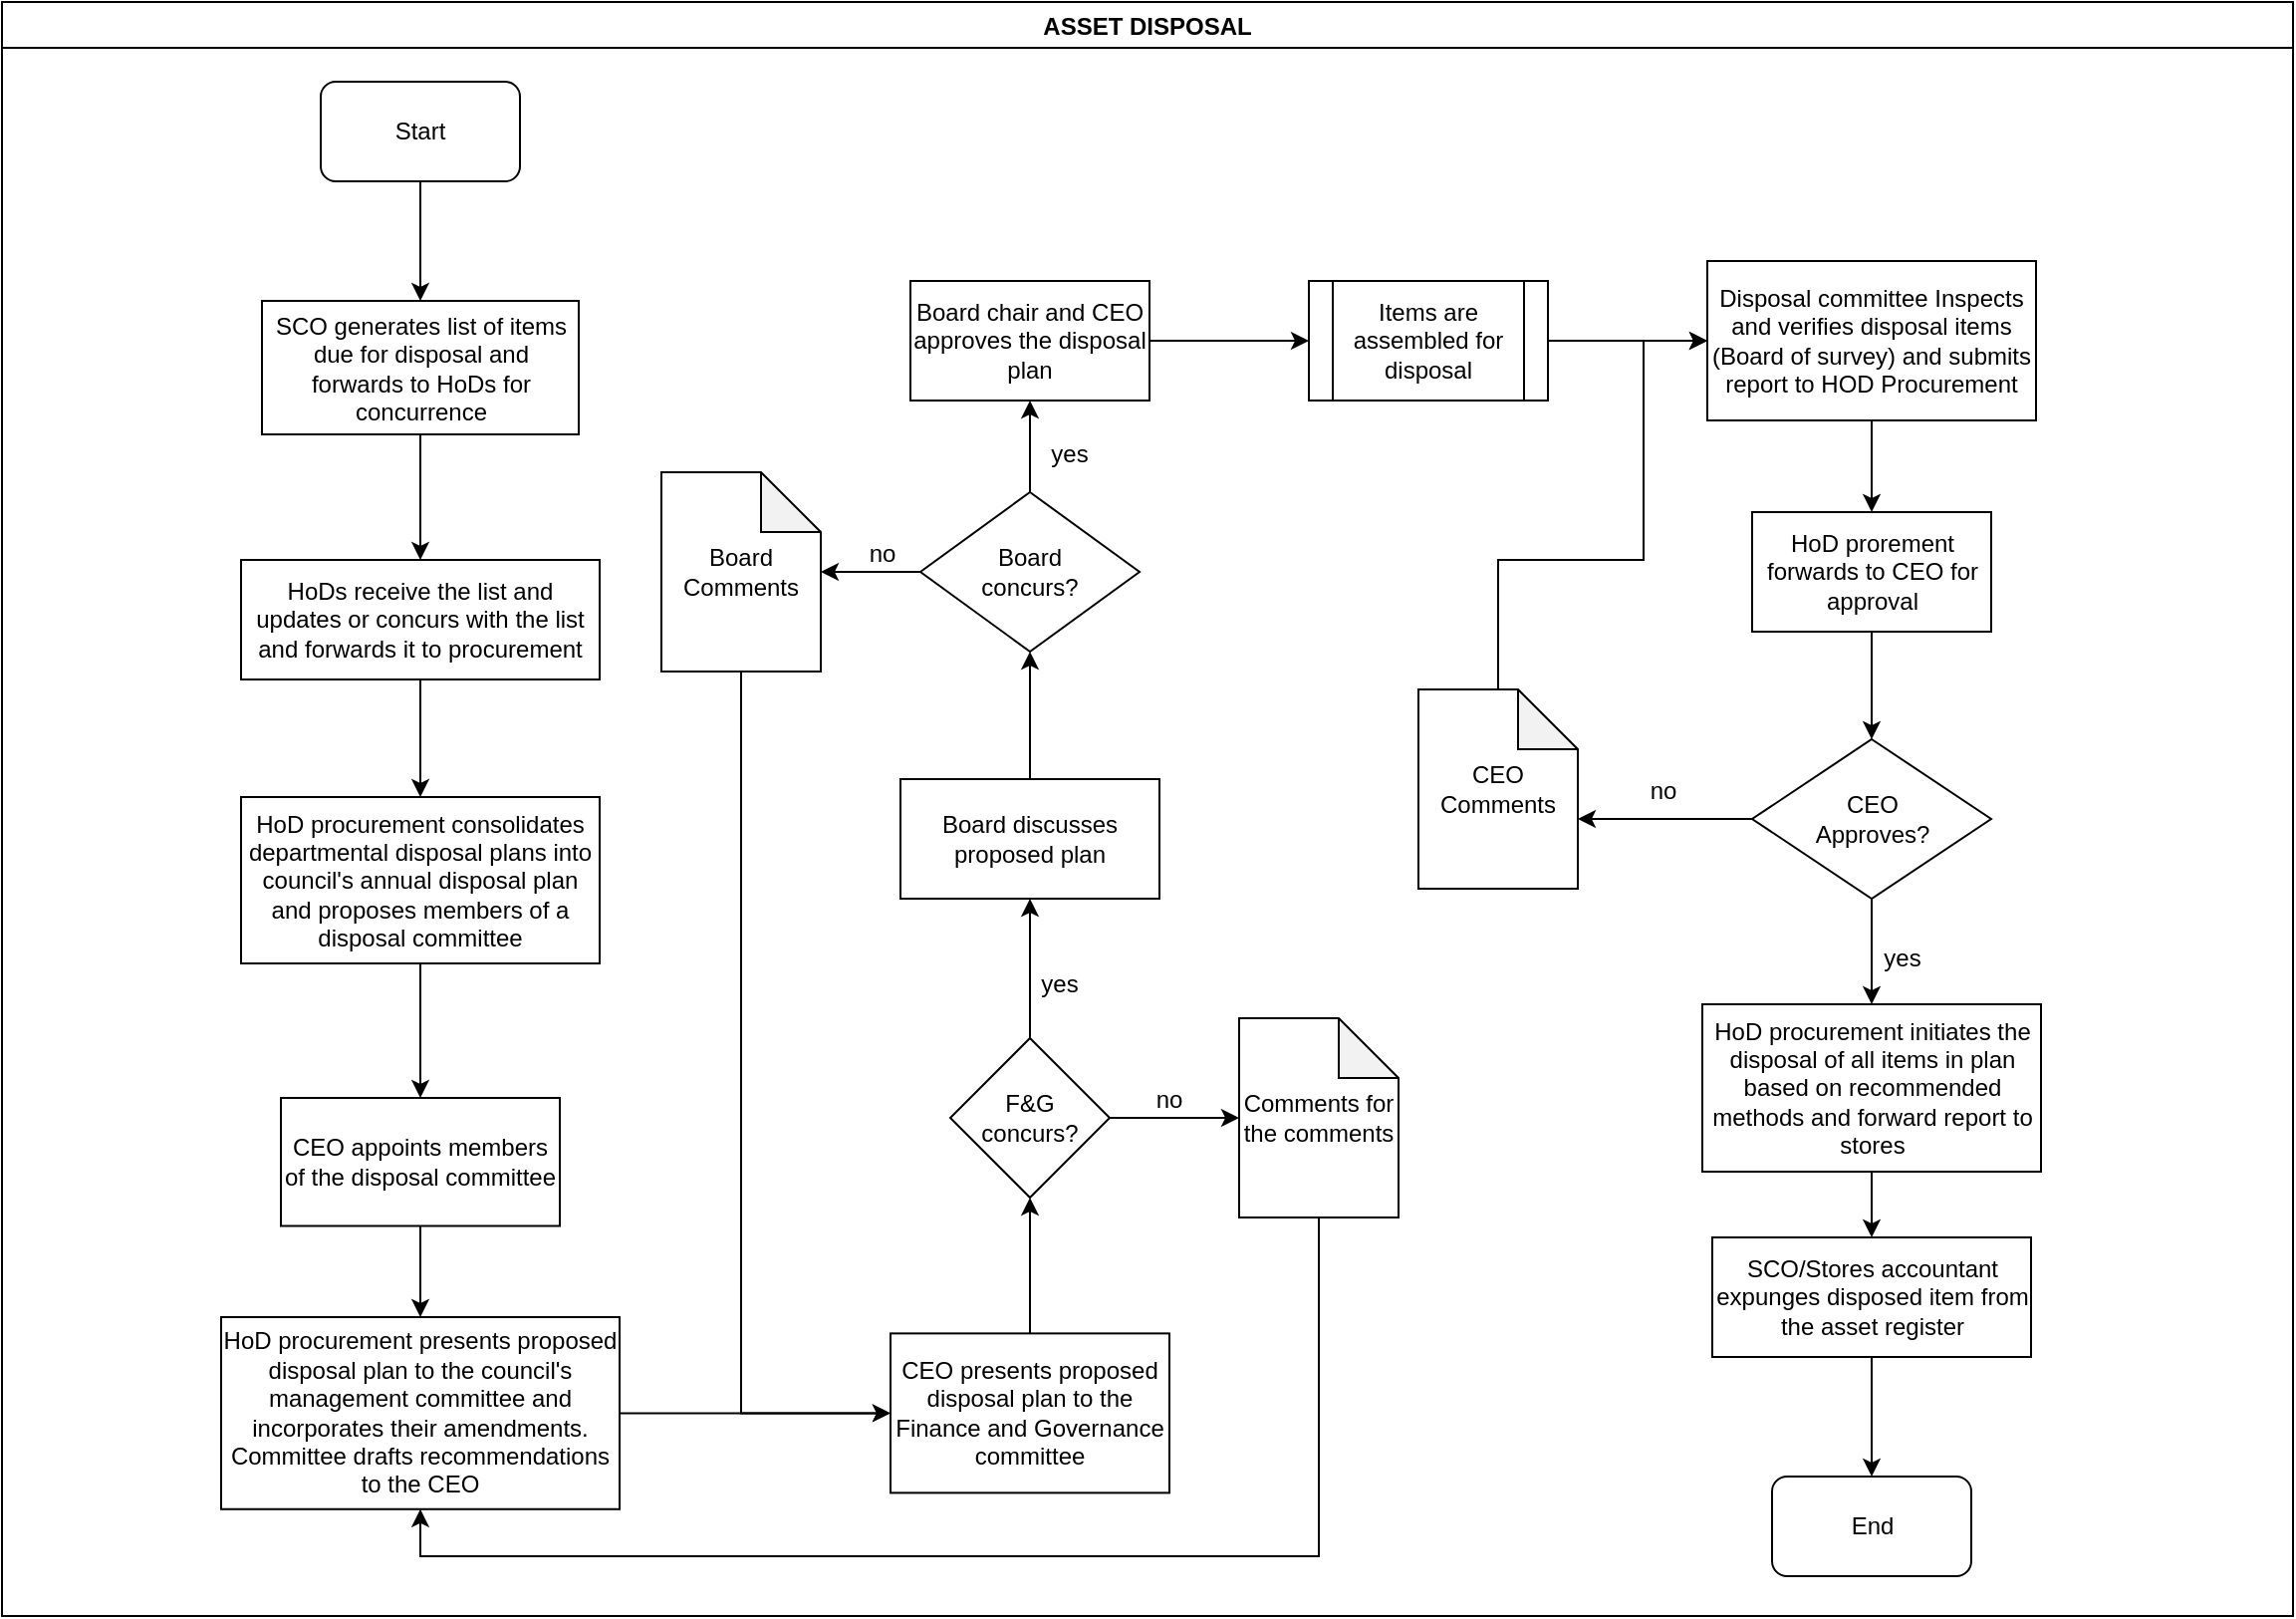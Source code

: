 <mxfile version="14.0.0" type="github">
  <diagram id="disdCqiPiTS09RIq2GX-" name="Page-1">
    <mxGraphModel dx="1038" dy="547" grid="1" gridSize="10" guides="1" tooltips="1" connect="1" arrows="1" fold="1" page="1" pageScale="1" pageWidth="1169" pageHeight="827" math="0" shadow="0">
      <root>
        <mxCell id="0" />
        <mxCell id="1" parent="0" />
        <mxCell id="XibfLzeqJBqNHer66UN9-2" value="ASSET DISPOSAL" style="swimlane;startSize=23;" vertex="1" parent="1">
          <mxGeometry x="10" y="10" width="1150" height="810" as="geometry" />
        </mxCell>
        <mxCell id="XibfLzeqJBqNHer66UN9-3" value="Start" style="rounded=1;whiteSpace=wrap;html=1;" vertex="1" parent="XibfLzeqJBqNHer66UN9-2">
          <mxGeometry x="160" y="40" width="100" height="50" as="geometry" />
        </mxCell>
        <mxCell id="XibfLzeqJBqNHer66UN9-4" value="SCO generates list of items due for disposal and forwards to HoDs for concurrence" style="rounded=0;whiteSpace=wrap;html=1;" vertex="1" parent="XibfLzeqJBqNHer66UN9-2">
          <mxGeometry x="130.5" y="150" width="159" height="67" as="geometry" />
        </mxCell>
        <mxCell id="XibfLzeqJBqNHer66UN9-5" value="" style="edgeStyle=orthogonalEdgeStyle;rounded=0;orthogonalLoop=1;jettySize=auto;html=1;entryX=0.5;entryY=0;entryDx=0;entryDy=0;" edge="1" parent="XibfLzeqJBqNHer66UN9-2" source="XibfLzeqJBqNHer66UN9-3" target="XibfLzeqJBqNHer66UN9-4">
          <mxGeometry relative="1" as="geometry">
            <mxPoint x="210" y="165" as="targetPoint" />
          </mxGeometry>
        </mxCell>
        <mxCell id="XibfLzeqJBqNHer66UN9-6" value="HoDs receive the list and updates or concurs with the list and forwards it to procurement" style="whiteSpace=wrap;html=1;rounded=0;" vertex="1" parent="XibfLzeqJBqNHer66UN9-2">
          <mxGeometry x="120" y="280" width="180" height="60" as="geometry" />
        </mxCell>
        <mxCell id="XibfLzeqJBqNHer66UN9-7" value="" style="edgeStyle=orthogonalEdgeStyle;rounded=0;orthogonalLoop=1;jettySize=auto;html=1;" edge="1" parent="XibfLzeqJBqNHer66UN9-2" source="XibfLzeqJBqNHer66UN9-4" target="XibfLzeqJBqNHer66UN9-6">
          <mxGeometry relative="1" as="geometry" />
        </mxCell>
        <mxCell id="XibfLzeqJBqNHer66UN9-8" value="HoD procurement consolidates departmental disposal plans into council&#39;s annual disposal plan and proposes members of a disposal committee" style="whiteSpace=wrap;html=1;rounded=0;" vertex="1" parent="XibfLzeqJBqNHer66UN9-2">
          <mxGeometry x="120" y="399" width="180" height="83.5" as="geometry" />
        </mxCell>
        <mxCell id="XibfLzeqJBqNHer66UN9-9" value="" style="edgeStyle=orthogonalEdgeStyle;rounded=0;orthogonalLoop=1;jettySize=auto;html=1;" edge="1" parent="XibfLzeqJBqNHer66UN9-2" source="XibfLzeqJBqNHer66UN9-6" target="XibfLzeqJBqNHer66UN9-8">
          <mxGeometry relative="1" as="geometry" />
        </mxCell>
        <mxCell id="XibfLzeqJBqNHer66UN9-10" value="CEO appoints members of the disposal committee" style="whiteSpace=wrap;html=1;rounded=0;" vertex="1" parent="XibfLzeqJBqNHer66UN9-2">
          <mxGeometry x="140" y="550" width="140" height="64.25" as="geometry" />
        </mxCell>
        <mxCell id="XibfLzeqJBqNHer66UN9-11" value="" style="edgeStyle=orthogonalEdgeStyle;rounded=0;orthogonalLoop=1;jettySize=auto;html=1;" edge="1" parent="XibfLzeqJBqNHer66UN9-2" source="XibfLzeqJBqNHer66UN9-8" target="XibfLzeqJBqNHer66UN9-10">
          <mxGeometry relative="1" as="geometry" />
        </mxCell>
        <mxCell id="XibfLzeqJBqNHer66UN9-12" value="CEO presents proposed disposal plan to the Finance and Governance committee" style="whiteSpace=wrap;html=1;rounded=0;" vertex="1" parent="XibfLzeqJBqNHer66UN9-2">
          <mxGeometry x="446" y="668.19" width="140" height="80" as="geometry" />
        </mxCell>
        <mxCell id="XibfLzeqJBqNHer66UN9-13" value="&lt;div&gt;F&amp;amp;G&lt;br&gt;&lt;/div&gt;&lt;div&gt;concurs?&lt;/div&gt;" style="rhombus;whiteSpace=wrap;html=1;" vertex="1" parent="XibfLzeqJBqNHer66UN9-2">
          <mxGeometry x="476" y="520" width="80" height="80" as="geometry" />
        </mxCell>
        <mxCell id="XibfLzeqJBqNHer66UN9-14" value="" style="edgeStyle=orthogonalEdgeStyle;rounded=0;orthogonalLoop=1;jettySize=auto;html=1;" edge="1" parent="XibfLzeqJBqNHer66UN9-2" source="XibfLzeqJBqNHer66UN9-12" target="XibfLzeqJBqNHer66UN9-13">
          <mxGeometry relative="1" as="geometry">
            <mxPoint x="516" y="578.19" as="targetPoint" />
          </mxGeometry>
        </mxCell>
        <mxCell id="XibfLzeqJBqNHer66UN9-15" value="Board discusses proposed plan" style="whiteSpace=wrap;html=1;" vertex="1" parent="XibfLzeqJBqNHer66UN9-2">
          <mxGeometry x="451" y="390" width="130" height="60" as="geometry" />
        </mxCell>
        <mxCell id="XibfLzeqJBqNHer66UN9-16" value="" style="edgeStyle=orthogonalEdgeStyle;rounded=0;orthogonalLoop=1;jettySize=auto;html=1;" edge="1" parent="XibfLzeqJBqNHer66UN9-2" source="XibfLzeqJBqNHer66UN9-13" target="XibfLzeqJBqNHer66UN9-15">
          <mxGeometry relative="1" as="geometry" />
        </mxCell>
        <mxCell id="XibfLzeqJBqNHer66UN9-17" value="yes" style="text;html=1;strokeColor=none;fillColor=none;align=center;verticalAlign=middle;whiteSpace=wrap;rounded=0;" vertex="1" parent="XibfLzeqJBqNHer66UN9-2">
          <mxGeometry x="511" y="483" width="40" height="20" as="geometry" />
        </mxCell>
        <mxCell id="XibfLzeqJBqNHer66UN9-18" value="Comments for the comments" style="shape=note;whiteSpace=wrap;html=1;backgroundOutline=1;darkOpacity=0.05;" vertex="1" parent="XibfLzeqJBqNHer66UN9-2">
          <mxGeometry x="621" y="510" width="80" height="100" as="geometry" />
        </mxCell>
        <mxCell id="XibfLzeqJBqNHer66UN9-19" value="" style="edgeStyle=orthogonalEdgeStyle;rounded=0;orthogonalLoop=1;jettySize=auto;html=1;entryX=0;entryY=0.5;entryDx=0;entryDy=0;entryPerimeter=0;" edge="1" parent="XibfLzeqJBqNHer66UN9-2" source="XibfLzeqJBqNHer66UN9-13" target="XibfLzeqJBqNHer66UN9-18">
          <mxGeometry relative="1" as="geometry">
            <mxPoint x="616" y="560" as="targetPoint" />
          </mxGeometry>
        </mxCell>
        <mxCell id="XibfLzeqJBqNHer66UN9-20" value="Board chair and CEO approves the disposal plan" style="whiteSpace=wrap;html=1;" vertex="1" parent="XibfLzeqJBqNHer66UN9-2">
          <mxGeometry x="456" y="140" width="120" height="60" as="geometry" />
        </mxCell>
        <mxCell id="XibfLzeqJBqNHer66UN9-21" value="yes" style="text;html=1;strokeColor=none;fillColor=none;align=center;verticalAlign=middle;whiteSpace=wrap;rounded=0;" vertex="1" parent="XibfLzeqJBqNHer66UN9-2">
          <mxGeometry x="516" y="217" width="40" height="20" as="geometry" />
        </mxCell>
        <mxCell id="XibfLzeqJBqNHer66UN9-22" value="Board Comments" style="shape=note;whiteSpace=wrap;html=1;backgroundOutline=1;darkOpacity=0.05;" vertex="1" parent="XibfLzeqJBqNHer66UN9-2">
          <mxGeometry x="331" y="236" width="80" height="100" as="geometry" />
        </mxCell>
        <mxCell id="XibfLzeqJBqNHer66UN9-23" value="" style="edgeStyle=orthogonalEdgeStyle;rounded=0;orthogonalLoop=1;jettySize=auto;html=1;entryX=0;entryY=0.5;entryDx=0;entryDy=0;" edge="1" parent="XibfLzeqJBqNHer66UN9-2" source="XibfLzeqJBqNHer66UN9-22" target="XibfLzeqJBqNHer66UN9-12">
          <mxGeometry relative="1" as="geometry">
            <mxPoint x="371" y="436" as="targetPoint" />
            <Array as="points">
              <mxPoint x="371" y="708" />
            </Array>
          </mxGeometry>
        </mxCell>
        <mxCell id="XibfLzeqJBqNHer66UN9-24" value="&lt;div&gt;CEO&lt;/div&gt;&lt;div&gt;Approves?&lt;/div&gt;" style="rhombus;whiteSpace=wrap;html=1;" vertex="1" parent="XibfLzeqJBqNHer66UN9-2">
          <mxGeometry x="878.5" y="370" width="120" height="80" as="geometry" />
        </mxCell>
        <mxCell id="XibfLzeqJBqNHer66UN9-25" value="HoD procurement initiates the disposal of all items in plan based on recommended methods and forward report to stores" style="whiteSpace=wrap;html=1;" vertex="1" parent="XibfLzeqJBqNHer66UN9-2">
          <mxGeometry x="853.5" y="503" width="170" height="84" as="geometry" />
        </mxCell>
        <mxCell id="XibfLzeqJBqNHer66UN9-26" value="" style="edgeStyle=orthogonalEdgeStyle;rounded=0;orthogonalLoop=1;jettySize=auto;html=1;" edge="1" parent="XibfLzeqJBqNHer66UN9-2" source="XibfLzeqJBqNHer66UN9-24" target="XibfLzeqJBqNHer66UN9-25">
          <mxGeometry relative="1" as="geometry" />
        </mxCell>
        <mxCell id="XibfLzeqJBqNHer66UN9-27" value="SCO/Stores accountant expunges disposed item from the asset register" style="whiteSpace=wrap;html=1;" vertex="1" parent="XibfLzeqJBqNHer66UN9-2">
          <mxGeometry x="858.5" y="620" width="160" height="60" as="geometry" />
        </mxCell>
        <mxCell id="XibfLzeqJBqNHer66UN9-28" value="" style="edgeStyle=orthogonalEdgeStyle;rounded=0;orthogonalLoop=1;jettySize=auto;html=1;" edge="1" parent="XibfLzeqJBqNHer66UN9-2" source="XibfLzeqJBqNHer66UN9-25" target="XibfLzeqJBqNHer66UN9-27">
          <mxGeometry relative="1" as="geometry" />
        </mxCell>
        <mxCell id="XibfLzeqJBqNHer66UN9-29" value="HoD prorement forwards to CEO for approval" style="whiteSpace=wrap;html=1;" vertex="1" parent="XibfLzeqJBqNHer66UN9-2">
          <mxGeometry x="878.5" y="256" width="120" height="60" as="geometry" />
        </mxCell>
        <mxCell id="XibfLzeqJBqNHer66UN9-30" value="" style="edgeStyle=orthogonalEdgeStyle;rounded=0;orthogonalLoop=1;jettySize=auto;html=1;" edge="1" parent="XibfLzeqJBqNHer66UN9-2" source="XibfLzeqJBqNHer66UN9-29" target="XibfLzeqJBqNHer66UN9-24">
          <mxGeometry relative="1" as="geometry" />
        </mxCell>
        <mxCell id="XibfLzeqJBqNHer66UN9-31" value="yes" style="text;html=1;strokeColor=none;fillColor=none;align=center;verticalAlign=middle;whiteSpace=wrap;rounded=0;" vertex="1" parent="XibfLzeqJBqNHer66UN9-2">
          <mxGeometry x="934" y="470" width="40" height="20" as="geometry" />
        </mxCell>
        <mxCell id="XibfLzeqJBqNHer66UN9-32" value="End" style="rounded=1;whiteSpace=wrap;html=1;" vertex="1" parent="XibfLzeqJBqNHer66UN9-2">
          <mxGeometry x="888.5" y="740" width="100" height="50" as="geometry" />
        </mxCell>
        <mxCell id="XibfLzeqJBqNHer66UN9-33" value="" style="edgeStyle=orthogonalEdgeStyle;rounded=0;orthogonalLoop=1;jettySize=auto;html=1;" edge="1" parent="XibfLzeqJBqNHer66UN9-2" source="XibfLzeqJBqNHer66UN9-27" target="XibfLzeqJBqNHer66UN9-32">
          <mxGeometry relative="1" as="geometry">
            <mxPoint x="938.5" y="770" as="targetPoint" />
          </mxGeometry>
        </mxCell>
        <mxCell id="XibfLzeqJBqNHer66UN9-34" value="CEO Comments" style="shape=note;whiteSpace=wrap;html=1;backgroundOutline=1;darkOpacity=0.05;" vertex="1" parent="XibfLzeqJBqNHer66UN9-2">
          <mxGeometry x="711" y="345" width="80" height="100" as="geometry" />
        </mxCell>
        <mxCell id="XibfLzeqJBqNHer66UN9-35" value="" style="edgeStyle=orthogonalEdgeStyle;rounded=0;orthogonalLoop=1;jettySize=auto;html=1;entryX=0;entryY=0;entryDx=80;entryDy=65;entryPerimeter=0;" edge="1" parent="XibfLzeqJBqNHer66UN9-2" source="XibfLzeqJBqNHer66UN9-24" target="XibfLzeqJBqNHer66UN9-34">
          <mxGeometry relative="1" as="geometry">
            <mxPoint x="798.5" y="410" as="targetPoint" />
          </mxGeometry>
        </mxCell>
        <mxCell id="XibfLzeqJBqNHer66UN9-36" value="no" style="text;html=1;strokeColor=none;fillColor=none;align=center;verticalAlign=middle;whiteSpace=wrap;rounded=0;" vertex="1" parent="XibfLzeqJBqNHer66UN9-2">
          <mxGeometry x="814" y="386" width="40" height="20" as="geometry" />
        </mxCell>
        <mxCell id="XibfLzeqJBqNHer66UN9-37" value="" style="edgeStyle=orthogonalEdgeStyle;rounded=0;orthogonalLoop=1;jettySize=auto;html=1;" edge="1" parent="1" source="XibfLzeqJBqNHer66UN9-38" target="XibfLzeqJBqNHer66UN9-12">
          <mxGeometry relative="1" as="geometry" />
        </mxCell>
        <mxCell id="XibfLzeqJBqNHer66UN9-38" value="HoD procurement presents proposed disposal plan to the council&#39;s management committee and incorporates their amendments. Committee drafts recommendations to the CEO" style="whiteSpace=wrap;html=1;rounded=0;" vertex="1" parent="1">
          <mxGeometry x="120" y="670" width="200" height="96.38" as="geometry" />
        </mxCell>
        <mxCell id="XibfLzeqJBqNHer66UN9-39" value="" style="edgeStyle=orthogonalEdgeStyle;rounded=0;orthogonalLoop=1;jettySize=auto;html=1;" edge="1" parent="1" source="XibfLzeqJBqNHer66UN9-10" target="XibfLzeqJBqNHer66UN9-38">
          <mxGeometry relative="1" as="geometry" />
        </mxCell>
        <mxCell id="XibfLzeqJBqNHer66UN9-40" value="" style="edgeStyle=orthogonalEdgeStyle;rounded=0;orthogonalLoop=1;jettySize=auto;html=1;entryX=0.5;entryY=1;entryDx=0;entryDy=0;exitX=0.5;exitY=1;exitDx=0;exitDy=0;exitPerimeter=0;" edge="1" parent="1" source="XibfLzeqJBqNHer66UN9-18" target="XibfLzeqJBqNHer66UN9-38">
          <mxGeometry relative="1" as="geometry">
            <mxPoint x="701" y="600" as="sourcePoint" />
            <mxPoint x="686" y="680" as="targetPoint" />
            <Array as="points">
              <mxPoint x="671" y="790" />
              <mxPoint x="220" y="790" />
            </Array>
          </mxGeometry>
        </mxCell>
        <mxCell id="XibfLzeqJBqNHer66UN9-41" value="no" style="text;html=1;strokeColor=none;fillColor=none;align=center;verticalAlign=middle;whiteSpace=wrap;rounded=0;" vertex="1" parent="1">
          <mxGeometry x="576" y="551" width="40" height="20" as="geometry" />
        </mxCell>
        <mxCell id="XibfLzeqJBqNHer66UN9-42" value="" style="edgeStyle=orthogonalEdgeStyle;rounded=0;orthogonalLoop=1;jettySize=auto;html=1;" edge="1" parent="1" source="XibfLzeqJBqNHer66UN9-44" target="XibfLzeqJBqNHer66UN9-20">
          <mxGeometry relative="1" as="geometry" />
        </mxCell>
        <mxCell id="XibfLzeqJBqNHer66UN9-43" value="" style="edgeStyle=orthogonalEdgeStyle;rounded=0;orthogonalLoop=1;jettySize=auto;html=1;" edge="1" parent="1" source="XibfLzeqJBqNHer66UN9-44" target="XibfLzeqJBqNHer66UN9-22">
          <mxGeometry relative="1" as="geometry">
            <mxPoint x="656" y="296" as="targetPoint" />
          </mxGeometry>
        </mxCell>
        <mxCell id="XibfLzeqJBqNHer66UN9-44" value="&lt;div&gt;Board&lt;/div&gt;&lt;div&gt;concurs?&lt;/div&gt;" style="rhombus;whiteSpace=wrap;html=1;" vertex="1" parent="1">
          <mxGeometry x="471" y="256" width="110" height="80" as="geometry" />
        </mxCell>
        <mxCell id="XibfLzeqJBqNHer66UN9-45" value="" style="edgeStyle=orthogonalEdgeStyle;rounded=0;orthogonalLoop=1;jettySize=auto;html=1;" edge="1" parent="1" source="XibfLzeqJBqNHer66UN9-15" target="XibfLzeqJBqNHer66UN9-44">
          <mxGeometry relative="1" as="geometry" />
        </mxCell>
        <mxCell id="XibfLzeqJBqNHer66UN9-46" value="" style="edgeStyle=orthogonalEdgeStyle;rounded=0;orthogonalLoop=1;jettySize=auto;html=1;" edge="1" parent="1" source="XibfLzeqJBqNHer66UN9-47" target="XibfLzeqJBqNHer66UN9-50">
          <mxGeometry relative="1" as="geometry" />
        </mxCell>
        <mxCell id="XibfLzeqJBqNHer66UN9-47" value="Items are assembled for disposal" style="shape=process;whiteSpace=wrap;html=1;backgroundOutline=1;" vertex="1" parent="1">
          <mxGeometry x="666" y="150" width="120" height="60" as="geometry" />
        </mxCell>
        <mxCell id="XibfLzeqJBqNHer66UN9-48" value="" style="edgeStyle=orthogonalEdgeStyle;rounded=0;orthogonalLoop=1;jettySize=auto;html=1;" edge="1" parent="1" source="XibfLzeqJBqNHer66UN9-20" target="XibfLzeqJBqNHer66UN9-47">
          <mxGeometry relative="1" as="geometry" />
        </mxCell>
        <mxCell id="XibfLzeqJBqNHer66UN9-49" value="" style="edgeStyle=orthogonalEdgeStyle;rounded=0;orthogonalLoop=1;jettySize=auto;html=1;" edge="1" parent="1" source="XibfLzeqJBqNHer66UN9-50" target="XibfLzeqJBqNHer66UN9-29">
          <mxGeometry relative="1" as="geometry" />
        </mxCell>
        <mxCell id="XibfLzeqJBqNHer66UN9-50" value="Disposal committee Inspects and verifies disposal items (Board of survey) and submits report to HOD Procurement" style="whiteSpace=wrap;html=1;" vertex="1" parent="1">
          <mxGeometry x="866" y="140" width="165" height="80" as="geometry" />
        </mxCell>
        <mxCell id="XibfLzeqJBqNHer66UN9-51" value="" style="edgeStyle=orthogonalEdgeStyle;rounded=0;orthogonalLoop=1;jettySize=auto;html=1;entryX=0;entryY=0.5;entryDx=0;entryDy=0;" edge="1" parent="1" source="XibfLzeqJBqNHer66UN9-34" target="XibfLzeqJBqNHer66UN9-50">
          <mxGeometry relative="1" as="geometry">
            <mxPoint x="761" y="255" as="targetPoint" />
            <Array as="points">
              <mxPoint x="761" y="290" />
              <mxPoint x="834" y="290" />
              <mxPoint x="834" y="180" />
            </Array>
          </mxGeometry>
        </mxCell>
        <mxCell id="XibfLzeqJBqNHer66UN9-52" value="no" style="text;html=1;strokeColor=none;fillColor=none;align=center;verticalAlign=middle;whiteSpace=wrap;rounded=0;" vertex="1" parent="1">
          <mxGeometry x="432" y="277" width="40" height="20" as="geometry" />
        </mxCell>
      </root>
    </mxGraphModel>
  </diagram>
</mxfile>
